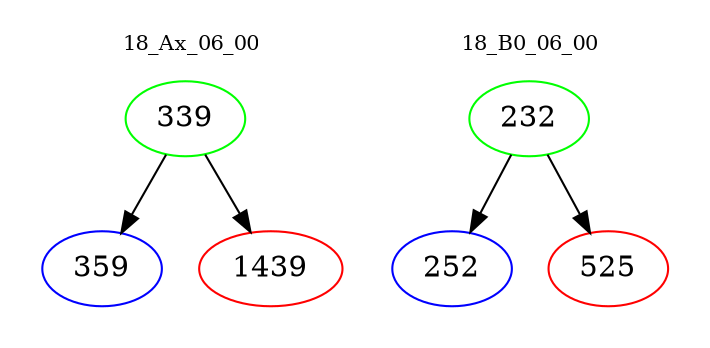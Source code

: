 digraph{
subgraph cluster_0 {
color = white
label = "18_Ax_06_00";
fontsize=10;
T0_339 [label="339", color="green"]
T0_339 -> T0_359 [color="black"]
T0_359 [label="359", color="blue"]
T0_339 -> T0_1439 [color="black"]
T0_1439 [label="1439", color="red"]
}
subgraph cluster_1 {
color = white
label = "18_B0_06_00";
fontsize=10;
T1_232 [label="232", color="green"]
T1_232 -> T1_252 [color="black"]
T1_252 [label="252", color="blue"]
T1_232 -> T1_525 [color="black"]
T1_525 [label="525", color="red"]
}
}
